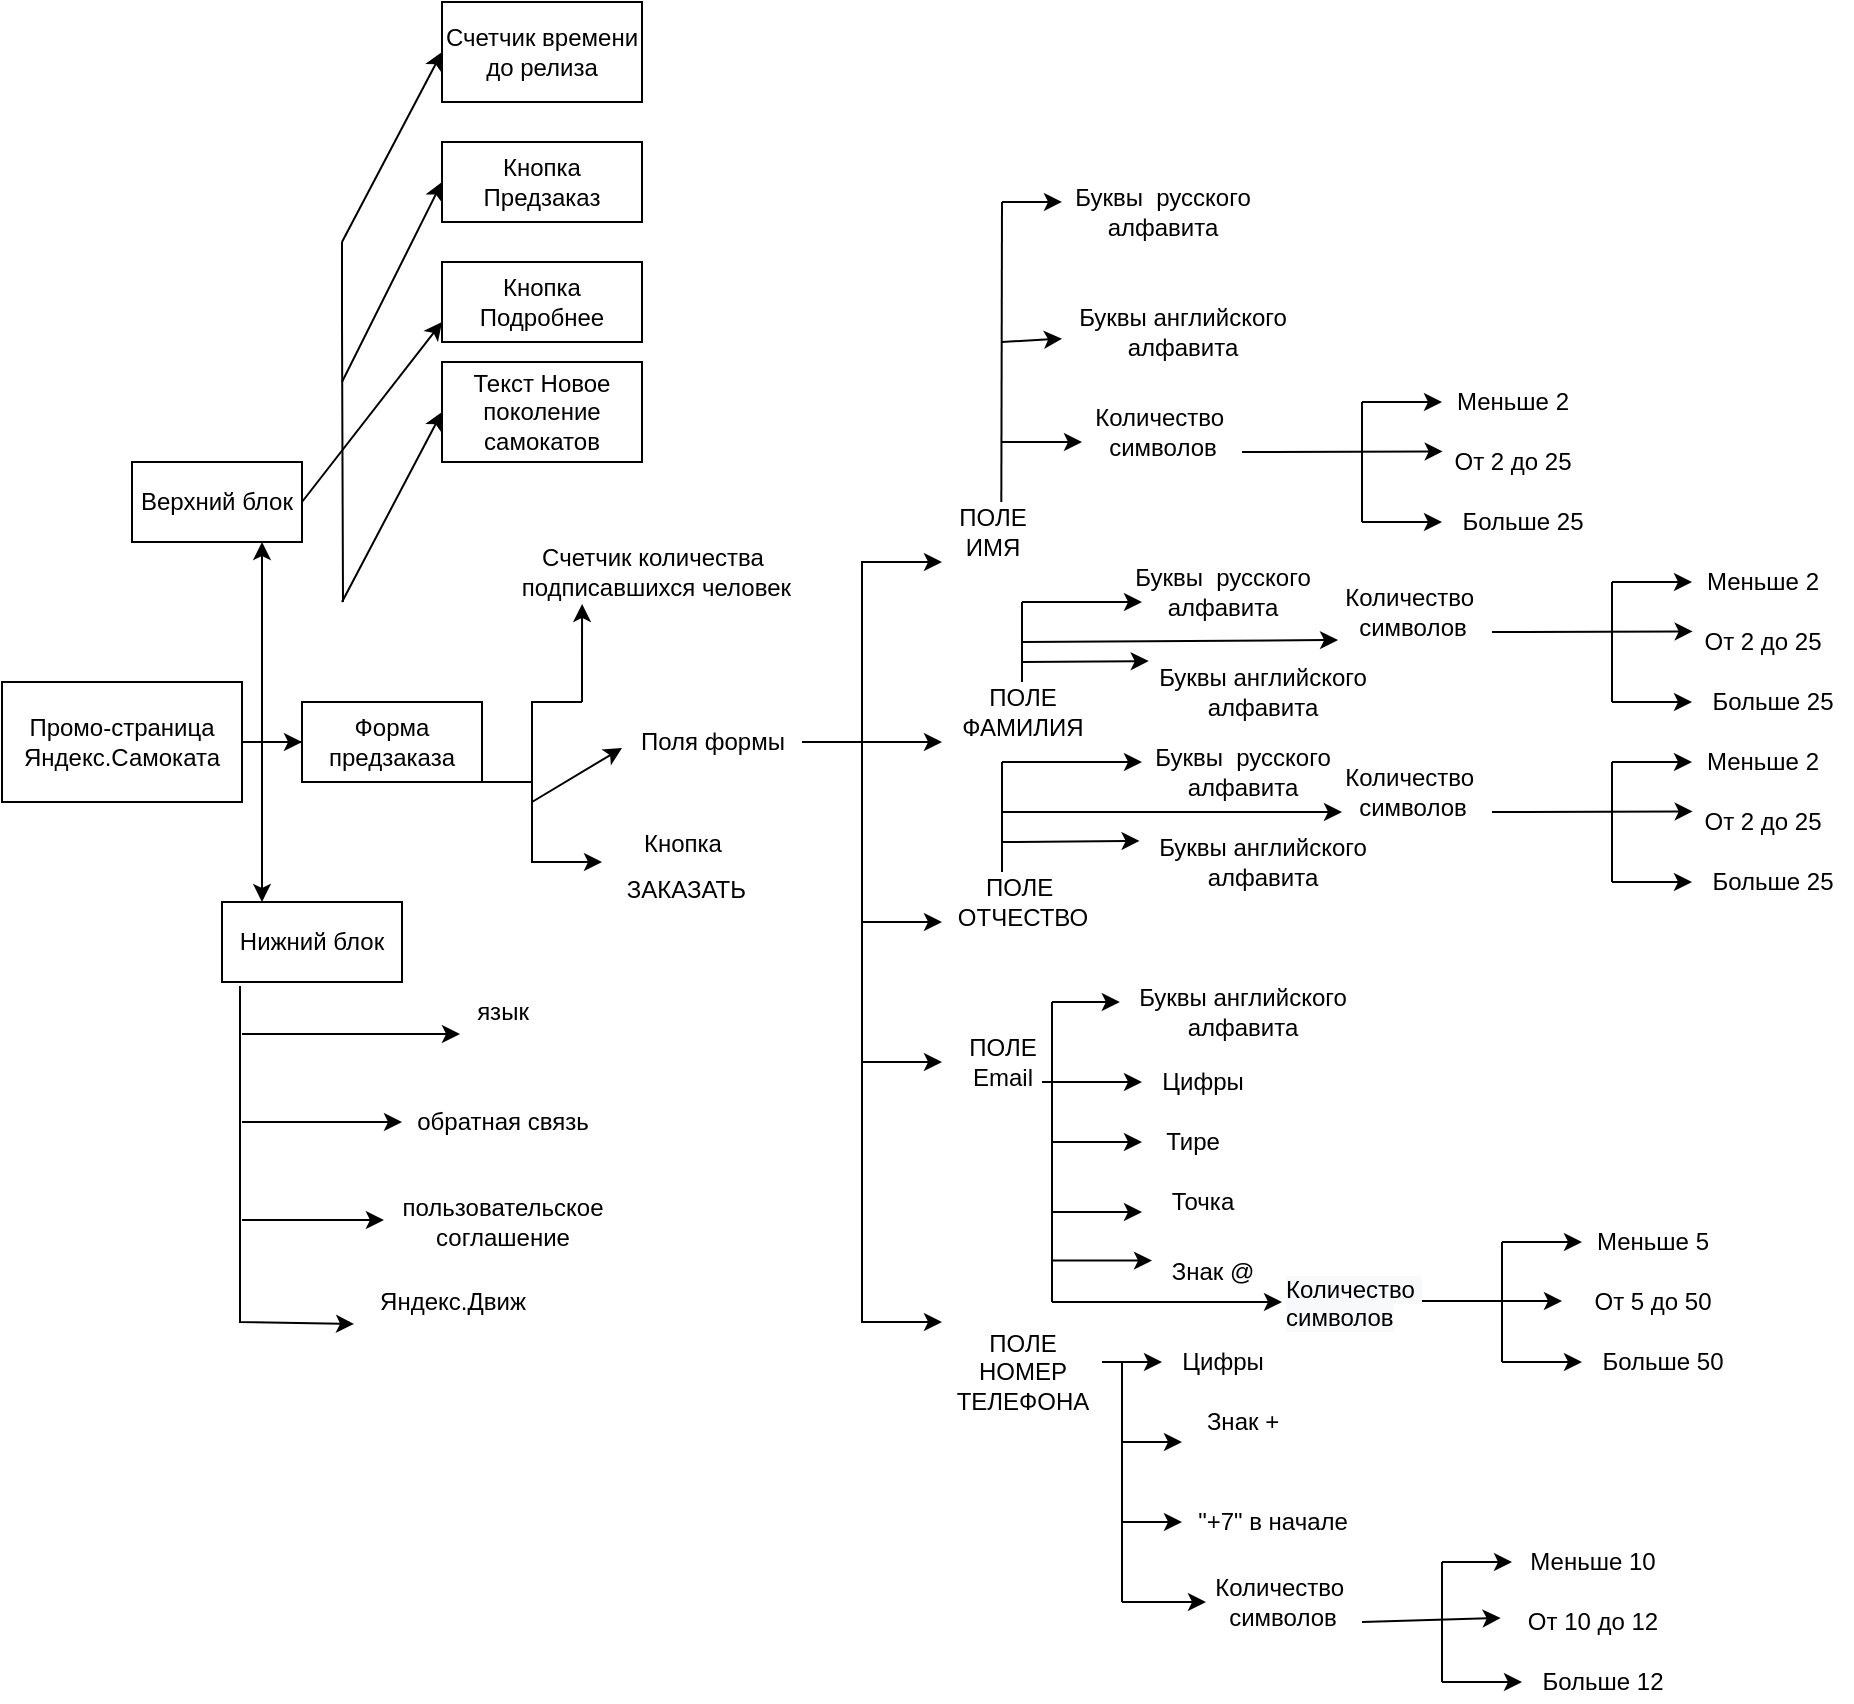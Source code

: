 <mxfile version="15.7.4" type="github">
  <diagram id="5B87IA-zjwyyQloL1bOI" name="Page-1">
    <mxGraphModel dx="1028" dy="657" grid="1" gridSize="10" guides="1" tooltips="1" connect="1" arrows="1" fold="1" page="1" pageScale="1" pageWidth="827" pageHeight="1169" math="0" shadow="0">
      <root>
        <mxCell id="0" />
        <mxCell id="1" parent="0" />
        <mxCell id="OxN0eoBSKvS-Wxx9fxRl-3" value="" style="edgeStyle=orthogonalEdgeStyle;rounded=0;orthogonalLoop=1;jettySize=auto;html=1;" parent="1" source="OxN0eoBSKvS-Wxx9fxRl-1" target="OxN0eoBSKvS-Wxx9fxRl-2" edge="1">
          <mxGeometry relative="1" as="geometry" />
        </mxCell>
        <mxCell id="OxN0eoBSKvS-Wxx9fxRl-1" value="Промо-страница Яндекс.Самоката" style="rounded=0;whiteSpace=wrap;html=1;" parent="1" vertex="1">
          <mxGeometry x="20" y="410" width="120" height="60" as="geometry" />
        </mxCell>
        <mxCell id="OxN0eoBSKvS-Wxx9fxRl-5" value="" style="edgeStyle=orthogonalEdgeStyle;rounded=0;orthogonalLoop=1;jettySize=auto;html=1;" parent="1" source="OxN0eoBSKvS-Wxx9fxRl-2" target="OxN0eoBSKvS-Wxx9fxRl-4" edge="1">
          <mxGeometry relative="1" as="geometry">
            <Array as="points">
              <mxPoint x="150" y="440" />
            </Array>
          </mxGeometry>
        </mxCell>
        <mxCell id="OxN0eoBSKvS-Wxx9fxRl-7" value="" style="edgeStyle=orthogonalEdgeStyle;rounded=0;orthogonalLoop=1;jettySize=auto;html=1;" parent="1" source="OxN0eoBSKvS-Wxx9fxRl-2" target="OxN0eoBSKvS-Wxx9fxRl-6" edge="1">
          <mxGeometry relative="1" as="geometry">
            <Array as="points">
              <mxPoint x="150" y="440" />
            </Array>
          </mxGeometry>
        </mxCell>
        <mxCell id="OxN0eoBSKvS-Wxx9fxRl-2" value="Форма предзаказа" style="whiteSpace=wrap;html=1;rounded=0;" parent="1" vertex="1">
          <mxGeometry x="170" y="420" width="90" height="40" as="geometry" />
        </mxCell>
        <mxCell id="OxN0eoBSKvS-Wxx9fxRl-4" value="Верхний блок" style="whiteSpace=wrap;html=1;rounded=0;" parent="1" vertex="1">
          <mxGeometry x="85" y="300" width="85" height="40" as="geometry" />
        </mxCell>
        <mxCell id="OxN0eoBSKvS-Wxx9fxRl-6" value="Нижний блок" style="whiteSpace=wrap;html=1;rounded=0;" parent="1" vertex="1">
          <mxGeometry x="130" y="520" width="90" height="40" as="geometry" />
        </mxCell>
        <mxCell id="OxN0eoBSKvS-Wxx9fxRl-12" value="Текст Новое поколение самокатов" style="rounded=0;whiteSpace=wrap;html=1;" parent="1" vertex="1">
          <mxGeometry x="240" y="250" width="100" height="50" as="geometry" />
        </mxCell>
        <mxCell id="OxN0eoBSKvS-Wxx9fxRl-13" value="Кнопка Подробнее" style="rounded=0;whiteSpace=wrap;html=1;" parent="1" vertex="1">
          <mxGeometry x="240" y="200" width="100" height="40" as="geometry" />
        </mxCell>
        <mxCell id="OxN0eoBSKvS-Wxx9fxRl-14" value="Кнопка Предзаказ" style="rounded=0;whiteSpace=wrap;html=1;" parent="1" vertex="1">
          <mxGeometry x="240" y="140" width="100" height="40" as="geometry" />
        </mxCell>
        <mxCell id="OxN0eoBSKvS-Wxx9fxRl-15" value="Счетчик времени до релиза" style="rounded=0;whiteSpace=wrap;html=1;" parent="1" vertex="1">
          <mxGeometry x="240" y="70" width="100" height="50" as="geometry" />
        </mxCell>
        <mxCell id="OxN0eoBSKvS-Wxx9fxRl-19" value="" style="endArrow=none;html=1;rounded=0;" parent="1" edge="1">
          <mxGeometry width="50" height="50" relative="1" as="geometry">
            <mxPoint x="190.5" y="370" as="sourcePoint" />
            <mxPoint x="190" y="190" as="targetPoint" />
            <Array as="points">
              <mxPoint x="190" y="230" />
            </Array>
          </mxGeometry>
        </mxCell>
        <mxCell id="OxN0eoBSKvS-Wxx9fxRl-22" value="" style="endArrow=classic;html=1;rounded=0;entryX=0;entryY=0.5;entryDx=0;entryDy=0;" parent="1" target="OxN0eoBSKvS-Wxx9fxRl-15" edge="1">
          <mxGeometry width="50" height="50" relative="1" as="geometry">
            <mxPoint x="190" y="190" as="sourcePoint" />
            <mxPoint x="240" y="140" as="targetPoint" />
          </mxGeometry>
        </mxCell>
        <mxCell id="OxN0eoBSKvS-Wxx9fxRl-23" value="" style="endArrow=classic;html=1;rounded=0;entryX=0;entryY=0.5;entryDx=0;entryDy=0;" parent="1" target="OxN0eoBSKvS-Wxx9fxRl-14" edge="1">
          <mxGeometry width="50" height="50" relative="1" as="geometry">
            <mxPoint x="190" y="260" as="sourcePoint" />
            <mxPoint x="240" y="210" as="targetPoint" />
          </mxGeometry>
        </mxCell>
        <mxCell id="OxN0eoBSKvS-Wxx9fxRl-24" value="" style="endArrow=classic;html=1;rounded=0;entryX=0;entryY=0.5;entryDx=0;entryDy=0;" parent="1" target="OxN0eoBSKvS-Wxx9fxRl-12" edge="1">
          <mxGeometry width="50" height="50" relative="1" as="geometry">
            <mxPoint x="190" y="370" as="sourcePoint" />
            <mxPoint x="240" y="320" as="targetPoint" />
          </mxGeometry>
        </mxCell>
        <mxCell id="OxN0eoBSKvS-Wxx9fxRl-25" value="" style="endArrow=classic;html=1;rounded=0;entryX=0;entryY=0.75;entryDx=0;entryDy=0;" parent="1" target="OxN0eoBSKvS-Wxx9fxRl-13" edge="1">
          <mxGeometry width="50" height="50" relative="1" as="geometry">
            <mxPoint x="170" y="320" as="sourcePoint" />
            <mxPoint x="220" y="270" as="targetPoint" />
          </mxGeometry>
        </mxCell>
        <mxCell id="OxN0eoBSKvS-Wxx9fxRl-26" value="Счетчик количества&lt;br&gt;&amp;nbsp;подписавшихся человек" style="text;html=1;align=center;verticalAlign=middle;resizable=0;points=[];autosize=1;strokeColor=none;fillColor=none;" parent="1" vertex="1">
          <mxGeometry x="270" y="340" width="150" height="30" as="geometry" />
        </mxCell>
        <mxCell id="OxN0eoBSKvS-Wxx9fxRl-34" value="&lt;font style=&quot;font-size: 12px&quot;&gt;Кнопка&lt;br&gt;&amp;nbsp;ЗАКАЗАТЬ&lt;/font&gt;" style="text;html=1;align=center;verticalAlign=middle;resizable=0;points=[];autosize=1;strokeColor=none;fillColor=none;fontSize=19;" parent="1" vertex="1">
          <mxGeometry x="320" y="470" width="80" height="60" as="geometry" />
        </mxCell>
        <mxCell id="waGQho-X9Ppa4V-WIOj5-4" style="edgeStyle=orthogonalEdgeStyle;rounded=0;orthogonalLoop=1;jettySize=auto;html=1;" parent="1" source="OxN0eoBSKvS-Wxx9fxRl-35" edge="1">
          <mxGeometry relative="1" as="geometry">
            <mxPoint x="490" y="440" as="targetPoint" />
          </mxGeometry>
        </mxCell>
        <mxCell id="waGQho-X9Ppa4V-WIOj5-5" style="edgeStyle=orthogonalEdgeStyle;rounded=0;orthogonalLoop=1;jettySize=auto;html=1;" parent="1" source="OxN0eoBSKvS-Wxx9fxRl-35" edge="1">
          <mxGeometry relative="1" as="geometry">
            <mxPoint x="490" y="350" as="targetPoint" />
            <Array as="points">
              <mxPoint x="450" y="440" />
              <mxPoint x="450" y="350" />
            </Array>
          </mxGeometry>
        </mxCell>
        <mxCell id="waGQho-X9Ppa4V-WIOj5-6" style="edgeStyle=orthogonalEdgeStyle;rounded=0;orthogonalLoop=1;jettySize=auto;html=1;" parent="1" source="OxN0eoBSKvS-Wxx9fxRl-35" target="waGQho-X9Ppa4V-WIOj5-16" edge="1">
          <mxGeometry relative="1" as="geometry">
            <mxPoint x="490" y="650" as="targetPoint" />
            <Array as="points">
              <mxPoint x="450" y="440" />
              <mxPoint x="450" y="730" />
              <mxPoint x="560" y="730" />
            </Array>
          </mxGeometry>
        </mxCell>
        <mxCell id="OxN0eoBSKvS-Wxx9fxRl-35" value="Поля формы" style="text;html=1;align=center;verticalAlign=middle;resizable=0;points=[];autosize=1;strokeColor=none;fillColor=none;fontSize=12;" parent="1" vertex="1">
          <mxGeometry x="330" y="430" width="90" height="20" as="geometry" />
        </mxCell>
        <mxCell id="OxN0eoBSKvS-Wxx9fxRl-37" style="edgeStyle=orthogonalEdgeStyle;rounded=0;orthogonalLoop=1;jettySize=auto;html=1;exitX=1;exitY=0;exitDx=0;exitDy=0;exitPerimeter=0;entryX=0.267;entryY=1.033;entryDx=0;entryDy=0;entryPerimeter=0;fontSize=12;" parent="1" source="OxN0eoBSKvS-Wxx9fxRl-36" target="OxN0eoBSKvS-Wxx9fxRl-26" edge="1">
          <mxGeometry relative="1" as="geometry" />
        </mxCell>
        <mxCell id="OxN0eoBSKvS-Wxx9fxRl-38" style="edgeStyle=orthogonalEdgeStyle;rounded=0;orthogonalLoop=1;jettySize=auto;html=1;exitX=1;exitY=1;exitDx=0;exitDy=0;exitPerimeter=0;fontSize=12;" parent="1" source="OxN0eoBSKvS-Wxx9fxRl-36" edge="1">
          <mxGeometry relative="1" as="geometry">
            <mxPoint x="320" y="500" as="targetPoint" />
          </mxGeometry>
        </mxCell>
        <mxCell id="OxN0eoBSKvS-Wxx9fxRl-36" value="" style="strokeWidth=1;html=1;shape=mxgraph.flowchart.annotation_2;align=left;labelPosition=right;pointerEvents=1;fontSize=12;fillColor=default;gradientColor=none;" parent="1" vertex="1">
          <mxGeometry x="260" y="420" width="50" height="80" as="geometry" />
        </mxCell>
        <mxCell id="OxN0eoBSKvS-Wxx9fxRl-43" value="" style="endArrow=classic;html=1;rounded=0;fontSize=12;entryX=0;entryY=0.65;entryDx=0;entryDy=0;entryPerimeter=0;" parent="1" target="OxN0eoBSKvS-Wxx9fxRl-35" edge="1">
          <mxGeometry width="50" height="50" relative="1" as="geometry">
            <mxPoint x="285" y="470" as="sourcePoint" />
            <mxPoint x="330" y="435" as="targetPoint" />
          </mxGeometry>
        </mxCell>
        <mxCell id="OxN0eoBSKvS-Wxx9fxRl-44" value="язык" style="text;html=1;align=center;verticalAlign=middle;resizable=0;points=[];autosize=1;strokeColor=none;fillColor=none;fontSize=12;" parent="1" vertex="1">
          <mxGeometry x="250" y="565" width="40" height="20" as="geometry" />
        </mxCell>
        <mxCell id="OxN0eoBSKvS-Wxx9fxRl-45" value="обратная связь" style="text;html=1;align=center;verticalAlign=middle;resizable=0;points=[];autosize=1;strokeColor=none;fillColor=none;fontSize=12;" parent="1" vertex="1">
          <mxGeometry x="220" y="620" width="100" height="20" as="geometry" />
        </mxCell>
        <mxCell id="OxN0eoBSKvS-Wxx9fxRl-46" value="пользовательское &lt;br&gt;соглашение" style="text;html=1;align=center;verticalAlign=middle;resizable=0;points=[];autosize=1;strokeColor=none;fillColor=none;fontSize=12;" parent="1" vertex="1">
          <mxGeometry x="210" y="665" width="120" height="30" as="geometry" />
        </mxCell>
        <mxCell id="OxN0eoBSKvS-Wxx9fxRl-47" value="Яндекс.Движ" style="text;html=1;align=center;verticalAlign=middle;resizable=0;points=[];autosize=1;strokeColor=none;fillColor=none;fontSize=12;" parent="1" vertex="1">
          <mxGeometry x="200" y="710" width="90" height="20" as="geometry" />
        </mxCell>
        <mxCell id="OxN0eoBSKvS-Wxx9fxRl-48" value="" style="endArrow=classic;html=1;rounded=0;fontSize=12;exitX=0.1;exitY=1.05;exitDx=0;exitDy=0;exitPerimeter=0;entryX=-0.044;entryY=1.05;entryDx=0;entryDy=0;entryPerimeter=0;" parent="1" source="OxN0eoBSKvS-Wxx9fxRl-6" target="OxN0eoBSKvS-Wxx9fxRl-47" edge="1">
          <mxGeometry width="50" height="50" relative="1" as="geometry">
            <mxPoint x="120" y="635" as="sourcePoint" />
            <mxPoint x="180" y="670" as="targetPoint" />
            <Array as="points">
              <mxPoint x="139" y="620" />
              <mxPoint x="139" y="680" />
              <mxPoint x="139" y="730" />
            </Array>
          </mxGeometry>
        </mxCell>
        <mxCell id="OxN0eoBSKvS-Wxx9fxRl-51" value="" style="endArrow=classic;html=1;rounded=0;fontSize=12;entryX=0.008;entryY=0.467;entryDx=0;entryDy=0;entryPerimeter=0;" parent="1" target="OxN0eoBSKvS-Wxx9fxRl-46" edge="1">
          <mxGeometry width="50" height="50" relative="1" as="geometry">
            <mxPoint x="140" y="679" as="sourcePoint" />
            <mxPoint x="190" y="655" as="targetPoint" />
          </mxGeometry>
        </mxCell>
        <mxCell id="OxN0eoBSKvS-Wxx9fxRl-52" value="" style="endArrow=classic;html=1;rounded=0;fontSize=12;" parent="1" target="OxN0eoBSKvS-Wxx9fxRl-45" edge="1">
          <mxGeometry width="50" height="50" relative="1" as="geometry">
            <mxPoint x="140" y="630" as="sourcePoint" />
            <mxPoint x="190" y="605" as="targetPoint" />
          </mxGeometry>
        </mxCell>
        <mxCell id="OxN0eoBSKvS-Wxx9fxRl-53" value="" style="endArrow=classic;html=1;rounded=0;fontSize=12;entryX=-0.025;entryY=1.05;entryDx=0;entryDy=0;entryPerimeter=0;" parent="1" target="OxN0eoBSKvS-Wxx9fxRl-44" edge="1">
          <mxGeometry width="50" height="50" relative="1" as="geometry">
            <mxPoint x="140" y="586" as="sourcePoint" />
            <mxPoint x="190" y="540" as="targetPoint" />
          </mxGeometry>
        </mxCell>
        <mxCell id="waGQho-X9Ppa4V-WIOj5-10" value="" style="endArrow=classic;html=1;rounded=0;" parent="1" edge="1">
          <mxGeometry width="50" height="50" relative="1" as="geometry">
            <mxPoint x="450" y="530" as="sourcePoint" />
            <mxPoint x="490" y="530" as="targetPoint" />
          </mxGeometry>
        </mxCell>
        <mxCell id="waGQho-X9Ppa4V-WIOj5-11" value="" style="endArrow=classic;html=1;rounded=0;" parent="1" edge="1">
          <mxGeometry width="50" height="50" relative="1" as="geometry">
            <mxPoint x="450" y="600" as="sourcePoint" />
            <mxPoint x="490" y="600" as="targetPoint" />
          </mxGeometry>
        </mxCell>
        <mxCell id="waGQho-X9Ppa4V-WIOj5-12" value="ПОЛЕ&lt;br&gt;ИМЯ" style="text;html=1;align=center;verticalAlign=middle;resizable=0;points=[];autosize=1;strokeColor=none;fillColor=none;" parent="1" vertex="1">
          <mxGeometry x="490" y="320" width="50" height="30" as="geometry" />
        </mxCell>
        <mxCell id="waGQho-X9Ppa4V-WIOj5-13" value="ПОЛЕ&lt;br&gt;ФАМИЛИЯ" style="text;html=1;align=center;verticalAlign=middle;resizable=0;points=[];autosize=1;strokeColor=none;fillColor=none;" parent="1" vertex="1">
          <mxGeometry x="490" y="410" width="80" height="30" as="geometry" />
        </mxCell>
        <mxCell id="waGQho-X9Ppa4V-WIOj5-14" value="ПОЛЕ&amp;nbsp;&lt;br&gt;ОТЧЕСТВО" style="text;html=1;align=center;verticalAlign=middle;resizable=0;points=[];autosize=1;strokeColor=none;fillColor=none;" parent="1" vertex="1">
          <mxGeometry x="490" y="505" width="80" height="30" as="geometry" />
        </mxCell>
        <mxCell id="waGQho-X9Ppa4V-WIOj5-15" value="ПОЛЕ&lt;br&gt;Email" style="text;html=1;align=center;verticalAlign=middle;resizable=0;points=[];autosize=1;strokeColor=none;fillColor=none;" parent="1" vertex="1">
          <mxGeometry x="495" y="585" width="50" height="30" as="geometry" />
        </mxCell>
        <mxCell id="waGQho-X9Ppa4V-WIOj5-16" value="ПОЛЕ&lt;br&gt;НОМЕР&lt;br&gt;ТЕЛЕФОНА" style="text;html=1;align=center;verticalAlign=middle;resizable=0;points=[];autosize=1;strokeColor=none;fillColor=none;" parent="1" vertex="1">
          <mxGeometry x="490" y="730" width="80" height="50" as="geometry" />
        </mxCell>
        <mxCell id="VE7vjsCJjD6RCxDOr1qU-1" value="Буквы&amp;nbsp; русского&lt;br&gt;алфавита" style="text;html=1;align=center;verticalAlign=middle;resizable=0;points=[];autosize=1;strokeColor=none;fillColor=none;" parent="1" vertex="1">
          <mxGeometry x="550" y="160" width="100" height="30" as="geometry" />
        </mxCell>
        <mxCell id="VE7vjsCJjD6RCxDOr1qU-2" value="Буквы английского&lt;br&gt;алфавита" style="text;html=1;align=center;verticalAlign=middle;resizable=0;points=[];autosize=1;strokeColor=none;fillColor=none;" parent="1" vertex="1">
          <mxGeometry x="550" y="220" width="120" height="30" as="geometry" />
        </mxCell>
        <mxCell id="VE7vjsCJjD6RCxDOr1qU-3" value="Количество&amp;nbsp;&lt;br&gt;символов" style="text;html=1;align=center;verticalAlign=middle;resizable=0;points=[];autosize=1;strokeColor=none;fillColor=none;" parent="1" vertex="1">
          <mxGeometry x="560" y="270" width="80" height="30" as="geometry" />
        </mxCell>
        <mxCell id="VE7vjsCJjD6RCxDOr1qU-4" value="" style="endArrow=classic;html=1;rounded=0;entryX=0;entryY=0.333;entryDx=0;entryDy=0;entryPerimeter=0;" parent="1" target="VE7vjsCJjD6RCxDOr1qU-1" edge="1">
          <mxGeometry width="50" height="50" relative="1" as="geometry">
            <mxPoint x="520" y="170" as="sourcePoint" />
            <mxPoint x="570" y="120" as="targetPoint" />
          </mxGeometry>
        </mxCell>
        <mxCell id="VE7vjsCJjD6RCxDOr1qU-5" value="" style="endArrow=none;html=1;rounded=0;" parent="1" edge="1">
          <mxGeometry width="50" height="50" relative="1" as="geometry">
            <mxPoint x="519.66" y="320" as="sourcePoint" />
            <mxPoint x="520" y="170" as="targetPoint" />
          </mxGeometry>
        </mxCell>
        <mxCell id="VE7vjsCJjD6RCxDOr1qU-6" value="" style="endArrow=classic;html=1;rounded=0;" parent="1" target="VE7vjsCJjD6RCxDOr1qU-2" edge="1">
          <mxGeometry width="50" height="50" relative="1" as="geometry">
            <mxPoint x="520" y="240" as="sourcePoint" />
            <mxPoint x="570" y="190" as="targetPoint" />
          </mxGeometry>
        </mxCell>
        <mxCell id="VE7vjsCJjD6RCxDOr1qU-7" value="" style="endArrow=classic;html=1;rounded=0;" parent="1" edge="1">
          <mxGeometry width="50" height="50" relative="1" as="geometry">
            <mxPoint x="520" y="290" as="sourcePoint" />
            <mxPoint x="560" y="290" as="targetPoint" />
          </mxGeometry>
        </mxCell>
        <mxCell id="VE7vjsCJjD6RCxDOr1qU-8" value="Буквы&amp;nbsp; русского&lt;br&gt;алфавита" style="text;html=1;align=center;verticalAlign=middle;resizable=0;points=[];autosize=1;strokeColor=none;fillColor=none;" parent="1" vertex="1">
          <mxGeometry x="580" y="350" width="100" height="30" as="geometry" />
        </mxCell>
        <mxCell id="VE7vjsCJjD6RCxDOr1qU-9" value="Буквы английского&lt;br&gt;алфавита" style="text;html=1;align=center;verticalAlign=middle;resizable=0;points=[];autosize=1;strokeColor=none;fillColor=none;" parent="1" vertex="1">
          <mxGeometry x="590" y="400" width="120" height="30" as="geometry" />
        </mxCell>
        <mxCell id="VE7vjsCJjD6RCxDOr1qU-10" value="" style="endArrow=none;html=1;rounded=0;" parent="1" edge="1">
          <mxGeometry width="50" height="50" relative="1" as="geometry">
            <mxPoint x="530" y="410" as="sourcePoint" />
            <mxPoint x="530" y="370" as="targetPoint" />
          </mxGeometry>
        </mxCell>
        <mxCell id="VE7vjsCJjD6RCxDOr1qU-11" value="" style="endArrow=classic;html=1;rounded=0;entryX=0.1;entryY=0.667;entryDx=0;entryDy=0;entryPerimeter=0;" parent="1" target="VE7vjsCJjD6RCxDOr1qU-8" edge="1">
          <mxGeometry width="50" height="50" relative="1" as="geometry">
            <mxPoint x="530" y="370" as="sourcePoint" />
            <mxPoint x="580" y="320" as="targetPoint" />
            <Array as="points" />
          </mxGeometry>
        </mxCell>
        <mxCell id="VE7vjsCJjD6RCxDOr1qU-12" value="" style="endArrow=classic;html=1;rounded=0;entryX=0.028;entryY=-0.015;entryDx=0;entryDy=0;entryPerimeter=0;" parent="1" target="VE7vjsCJjD6RCxDOr1qU-9" edge="1">
          <mxGeometry width="50" height="50" relative="1" as="geometry">
            <mxPoint x="530" y="400" as="sourcePoint" />
            <mxPoint x="580" y="350" as="targetPoint" />
          </mxGeometry>
        </mxCell>
        <mxCell id="VE7vjsCJjD6RCxDOr1qU-13" value="Буквы&amp;nbsp; русского&lt;br&gt;алфавита" style="text;html=1;align=center;verticalAlign=middle;resizable=0;points=[];autosize=1;strokeColor=none;fillColor=none;" parent="1" vertex="1">
          <mxGeometry x="590" y="440" width="100" height="30" as="geometry" />
        </mxCell>
        <mxCell id="VE7vjsCJjD6RCxDOr1qU-14" value="Буквы английского&lt;br&gt;алфавита" style="text;html=1;align=center;verticalAlign=middle;resizable=0;points=[];autosize=1;strokeColor=none;fillColor=none;" parent="1" vertex="1">
          <mxGeometry x="590" y="485" width="120" height="30" as="geometry" />
        </mxCell>
        <mxCell id="VE7vjsCJjD6RCxDOr1qU-17" value="" style="endArrow=classic;html=1;rounded=0;" parent="1" edge="1">
          <mxGeometry width="50" height="50" relative="1" as="geometry">
            <mxPoint x="520" y="450.0" as="sourcePoint" />
            <mxPoint x="590" y="450" as="targetPoint" />
            <Array as="points">
              <mxPoint x="550" y="450" />
            </Array>
          </mxGeometry>
        </mxCell>
        <mxCell id="VE7vjsCJjD6RCxDOr1qU-18" value="" style="endArrow=none;html=1;rounded=0;" parent="1" edge="1">
          <mxGeometry width="50" height="50" relative="1" as="geometry">
            <mxPoint x="520" y="505" as="sourcePoint" />
            <mxPoint x="520" y="450" as="targetPoint" />
          </mxGeometry>
        </mxCell>
        <mxCell id="VE7vjsCJjD6RCxDOr1qU-20" value="" style="endArrow=classic;html=1;rounded=0;entryX=-0.01;entryY=0.149;entryDx=0;entryDy=0;entryPerimeter=0;" parent="1" target="VE7vjsCJjD6RCxDOr1qU-14" edge="1">
          <mxGeometry width="50" height="50" relative="1" as="geometry">
            <mxPoint x="520" y="490" as="sourcePoint" />
            <mxPoint x="570" y="440" as="targetPoint" />
          </mxGeometry>
        </mxCell>
        <mxCell id="VE7vjsCJjD6RCxDOr1qU-21" value="Буквы английского&lt;br&gt;алфавита" style="text;html=1;align=center;verticalAlign=middle;resizable=0;points=[];autosize=1;strokeColor=none;fillColor=none;" parent="1" vertex="1">
          <mxGeometry x="580" y="560" width="120" height="30" as="geometry" />
        </mxCell>
        <mxCell id="VE7vjsCJjD6RCxDOr1qU-22" value="" style="endArrow=classic;html=1;rounded=0;" parent="1" edge="1">
          <mxGeometry width="50" height="50" relative="1" as="geometry">
            <mxPoint x="540" y="610" as="sourcePoint" />
            <mxPoint x="590" y="610" as="targetPoint" />
          </mxGeometry>
        </mxCell>
        <mxCell id="VE7vjsCJjD6RCxDOr1qU-23" value="Цифры" style="text;html=1;align=center;verticalAlign=middle;resizable=0;points=[];autosize=1;strokeColor=none;fillColor=none;" parent="1" vertex="1">
          <mxGeometry x="590" y="600" width="60" height="20" as="geometry" />
        </mxCell>
        <mxCell id="VE7vjsCJjD6RCxDOr1qU-24" value="Тире" style="text;html=1;align=center;verticalAlign=middle;resizable=0;points=[];autosize=1;strokeColor=none;fillColor=none;" parent="1" vertex="1">
          <mxGeometry x="595" y="630" width="40" height="20" as="geometry" />
        </mxCell>
        <mxCell id="VE7vjsCJjD6RCxDOr1qU-25" value="Точка" style="text;html=1;align=center;verticalAlign=middle;resizable=0;points=[];autosize=1;strokeColor=none;fillColor=none;" parent="1" vertex="1">
          <mxGeometry x="595" y="660" width="50" height="20" as="geometry" />
        </mxCell>
        <mxCell id="VE7vjsCJjD6RCxDOr1qU-26" value="Знак @" style="text;html=1;align=center;verticalAlign=middle;resizable=0;points=[];autosize=1;strokeColor=none;fillColor=none;" parent="1" vertex="1">
          <mxGeometry x="595" y="695" width="60" height="20" as="geometry" />
        </mxCell>
        <mxCell id="VE7vjsCJjD6RCxDOr1qU-27" value="" style="endArrow=none;html=1;rounded=0;" parent="1" edge="1">
          <mxGeometry width="50" height="50" relative="1" as="geometry">
            <mxPoint x="545" y="720" as="sourcePoint" />
            <mxPoint x="545" y="570" as="targetPoint" />
          </mxGeometry>
        </mxCell>
        <mxCell id="VE7vjsCJjD6RCxDOr1qU-28" value="" style="endArrow=classic;html=1;rounded=0;entryX=-0.009;entryY=0.334;entryDx=0;entryDy=0;entryPerimeter=0;" parent="1" target="VE7vjsCJjD6RCxDOr1qU-21" edge="1">
          <mxGeometry width="50" height="50" relative="1" as="geometry">
            <mxPoint x="545" y="570" as="sourcePoint" />
            <mxPoint x="595" y="520" as="targetPoint" />
            <Array as="points">
              <mxPoint x="560" y="570" />
            </Array>
          </mxGeometry>
        </mxCell>
        <mxCell id="VE7vjsCJjD6RCxDOr1qU-29" value="" style="endArrow=classic;html=1;rounded=0;" parent="1" edge="1">
          <mxGeometry width="50" height="50" relative="1" as="geometry">
            <mxPoint x="545" y="640" as="sourcePoint" />
            <mxPoint x="590" y="640" as="targetPoint" />
          </mxGeometry>
        </mxCell>
        <mxCell id="VE7vjsCJjD6RCxDOr1qU-30" value="" style="endArrow=classic;html=1;rounded=0;" parent="1" edge="1">
          <mxGeometry width="50" height="50" relative="1" as="geometry">
            <mxPoint x="545" y="675" as="sourcePoint" />
            <mxPoint x="590" y="675" as="targetPoint" />
          </mxGeometry>
        </mxCell>
        <mxCell id="VE7vjsCJjD6RCxDOr1qU-31" value="" style="endArrow=classic;html=1;rounded=0;" parent="1" edge="1">
          <mxGeometry width="50" height="50" relative="1" as="geometry">
            <mxPoint x="545" y="699.31" as="sourcePoint" />
            <mxPoint x="595" y="699.31" as="targetPoint" />
          </mxGeometry>
        </mxCell>
        <mxCell id="VE7vjsCJjD6RCxDOr1qU-32" value="Цифры" style="text;html=1;align=center;verticalAlign=middle;resizable=0;points=[];autosize=1;strokeColor=none;fillColor=none;" parent="1" vertex="1">
          <mxGeometry x="600" y="740" width="60" height="20" as="geometry" />
        </mxCell>
        <mxCell id="VE7vjsCJjD6RCxDOr1qU-33" value="Знак +" style="text;html=1;align=center;verticalAlign=middle;resizable=0;points=[];autosize=1;strokeColor=none;fillColor=none;" parent="1" vertex="1">
          <mxGeometry x="615" y="770" width="50" height="20" as="geometry" />
        </mxCell>
        <mxCell id="VE7vjsCJjD6RCxDOr1qU-34" value="&quot;+7&quot; в начале" style="text;html=1;align=center;verticalAlign=middle;resizable=0;points=[];autosize=1;strokeColor=none;fillColor=none;" parent="1" vertex="1">
          <mxGeometry x="610" y="820" width="90" height="20" as="geometry" />
        </mxCell>
        <mxCell id="VE7vjsCJjD6RCxDOr1qU-35" value="" style="endArrow=none;html=1;rounded=0;" parent="1" edge="1">
          <mxGeometry width="50" height="50" relative="1" as="geometry">
            <mxPoint x="580" y="870" as="sourcePoint" />
            <mxPoint x="580" y="750" as="targetPoint" />
          </mxGeometry>
        </mxCell>
        <mxCell id="VE7vjsCJjD6RCxDOr1qU-36" value="" style="endArrow=classic;html=1;rounded=0;" parent="1" target="VE7vjsCJjD6RCxDOr1qU-32" edge="1">
          <mxGeometry width="50" height="50" relative="1" as="geometry">
            <mxPoint x="570" y="750" as="sourcePoint" />
            <mxPoint x="620" y="700" as="targetPoint" />
          </mxGeometry>
        </mxCell>
        <mxCell id="VE7vjsCJjD6RCxDOr1qU-37" value="" style="endArrow=classic;html=1;rounded=0;" parent="1" edge="1">
          <mxGeometry width="50" height="50" relative="1" as="geometry">
            <mxPoint x="580" y="790" as="sourcePoint" />
            <mxPoint x="610" y="790" as="targetPoint" />
          </mxGeometry>
        </mxCell>
        <mxCell id="VE7vjsCJjD6RCxDOr1qU-38" value="" style="endArrow=classic;html=1;rounded=0;" parent="1" target="VE7vjsCJjD6RCxDOr1qU-34" edge="1">
          <mxGeometry width="50" height="50" relative="1" as="geometry">
            <mxPoint x="580" y="830" as="sourcePoint" />
            <mxPoint x="630" y="780" as="targetPoint" />
          </mxGeometry>
        </mxCell>
        <mxCell id="VE7vjsCJjD6RCxDOr1qU-39" value="Меньше 2" style="text;html=1;align=center;verticalAlign=middle;resizable=0;points=[];autosize=1;strokeColor=none;fillColor=none;" parent="1" vertex="1">
          <mxGeometry x="740" y="260" width="70" height="20" as="geometry" />
        </mxCell>
        <mxCell id="VE7vjsCJjD6RCxDOr1qU-40" value="От 2 до 25" style="text;html=1;align=center;verticalAlign=middle;resizable=0;points=[];autosize=1;strokeColor=none;fillColor=none;" parent="1" vertex="1">
          <mxGeometry x="740" y="290" width="70" height="20" as="geometry" />
        </mxCell>
        <mxCell id="VE7vjsCJjD6RCxDOr1qU-41" value="Больше 25" style="text;html=1;align=center;verticalAlign=middle;resizable=0;points=[];autosize=1;strokeColor=none;fillColor=none;" parent="1" vertex="1">
          <mxGeometry x="740" y="320" width="80" height="20" as="geometry" />
        </mxCell>
        <mxCell id="VE7vjsCJjD6RCxDOr1qU-42" value="" style="endArrow=classic;html=1;rounded=0;entryX=0.005;entryY=0.236;entryDx=0;entryDy=0;entryPerimeter=0;" parent="1" target="VE7vjsCJjD6RCxDOr1qU-40" edge="1">
          <mxGeometry width="50" height="50" relative="1" as="geometry">
            <mxPoint x="640" y="295" as="sourcePoint" />
            <mxPoint x="680" y="245" as="targetPoint" />
          </mxGeometry>
        </mxCell>
        <mxCell id="VE7vjsCJjD6RCxDOr1qU-43" value="" style="endArrow=classic;html=1;rounded=0;" parent="1" target="VE7vjsCJjD6RCxDOr1qU-41" edge="1">
          <mxGeometry width="50" height="50" relative="1" as="geometry">
            <mxPoint x="700" y="330" as="sourcePoint" />
            <mxPoint x="700" y="280" as="targetPoint" />
          </mxGeometry>
        </mxCell>
        <mxCell id="VE7vjsCJjD6RCxDOr1qU-44" value="" style="endArrow=none;html=1;rounded=0;" parent="1" edge="1">
          <mxGeometry width="50" height="50" relative="1" as="geometry">
            <mxPoint x="700" y="330" as="sourcePoint" />
            <mxPoint x="700" y="270" as="targetPoint" />
          </mxGeometry>
        </mxCell>
        <mxCell id="VE7vjsCJjD6RCxDOr1qU-45" value="" style="endArrow=classic;html=1;rounded=0;" parent="1" target="VE7vjsCJjD6RCxDOr1qU-39" edge="1">
          <mxGeometry width="50" height="50" relative="1" as="geometry">
            <mxPoint x="700" y="270" as="sourcePoint" />
            <mxPoint x="700" y="220" as="targetPoint" />
          </mxGeometry>
        </mxCell>
        <mxCell id="I449oqDyENAT-qV49T3c-2" value="&lt;span style=&quot;color: rgb(0, 0, 0); font-family: helvetica; font-size: 12px; font-style: normal; font-weight: 400; letter-spacing: normal; text-align: center; text-indent: 0px; text-transform: none; word-spacing: 0px; background-color: rgb(248, 249, 250); display: inline; float: none;&quot;&gt;Количество&amp;nbsp;&lt;/span&gt;&lt;br style=&quot;color: rgb(0, 0, 0); font-family: helvetica; font-size: 12px; font-style: normal; font-weight: 400; letter-spacing: normal; text-align: center; text-indent: 0px; text-transform: none; word-spacing: 0px; background-color: rgb(248, 249, 250);&quot;&gt;&lt;span style=&quot;color: rgb(0, 0, 0); font-family: helvetica; font-size: 12px; font-style: normal; font-weight: 400; letter-spacing: normal; text-align: center; text-indent: 0px; text-transform: none; word-spacing: 0px; background-color: rgb(248, 249, 250); display: inline; float: none;&quot;&gt;символов&lt;/span&gt;" style="text;whiteSpace=wrap;html=1;" vertex="1" parent="1">
          <mxGeometry x="660" y="700" width="90" height="40" as="geometry" />
        </mxCell>
        <mxCell id="I449oqDyENAT-qV49T3c-3" value="" style="endArrow=classic;html=1;rounded=0;entryX=0;entryY=0.5;entryDx=0;entryDy=0;" edge="1" parent="1" target="I449oqDyENAT-qV49T3c-2">
          <mxGeometry width="50" height="50" relative="1" as="geometry">
            <mxPoint x="545" y="720" as="sourcePoint" />
            <mxPoint x="595" y="670" as="targetPoint" />
          </mxGeometry>
        </mxCell>
        <mxCell id="I449oqDyENAT-qV49T3c-4" value="Меньше 5" style="text;html=1;align=center;verticalAlign=middle;resizable=0;points=[];autosize=1;strokeColor=none;fillColor=none;" vertex="1" parent="1">
          <mxGeometry x="810" y="680" width="70" height="20" as="geometry" />
        </mxCell>
        <mxCell id="I449oqDyENAT-qV49T3c-5" value="От 5 до 50" style="text;html=1;align=center;verticalAlign=middle;resizable=0;points=[];autosize=1;strokeColor=none;fillColor=none;" vertex="1" parent="1">
          <mxGeometry x="810" y="710" width="70" height="20" as="geometry" />
        </mxCell>
        <mxCell id="I449oqDyENAT-qV49T3c-6" value="Больше 50" style="text;html=1;align=center;verticalAlign=middle;resizable=0;points=[];autosize=1;strokeColor=none;fillColor=none;" vertex="1" parent="1">
          <mxGeometry x="810" y="740" width="80" height="20" as="geometry" />
        </mxCell>
        <mxCell id="I449oqDyENAT-qV49T3c-7" value="" style="endArrow=classic;html=1;rounded=0;" edge="1" parent="1" target="I449oqDyENAT-qV49T3c-6">
          <mxGeometry width="50" height="50" relative="1" as="geometry">
            <mxPoint x="770" y="750" as="sourcePoint" />
            <mxPoint x="770" y="700" as="targetPoint" />
          </mxGeometry>
        </mxCell>
        <mxCell id="I449oqDyENAT-qV49T3c-8" value="" style="endArrow=none;html=1;rounded=0;" edge="1" parent="1">
          <mxGeometry width="50" height="50" relative="1" as="geometry">
            <mxPoint x="770" y="750" as="sourcePoint" />
            <mxPoint x="770" y="690" as="targetPoint" />
          </mxGeometry>
        </mxCell>
        <mxCell id="I449oqDyENAT-qV49T3c-9" value="" style="endArrow=classic;html=1;rounded=0;" edge="1" parent="1" target="I449oqDyENAT-qV49T3c-4">
          <mxGeometry width="50" height="50" relative="1" as="geometry">
            <mxPoint x="770" y="690" as="sourcePoint" />
            <mxPoint x="770" y="640" as="targetPoint" />
          </mxGeometry>
        </mxCell>
        <mxCell id="I449oqDyENAT-qV49T3c-10" value="" style="endArrow=classic;html=1;rounded=0;" edge="1" parent="1">
          <mxGeometry width="50" height="50" relative="1" as="geometry">
            <mxPoint x="730" y="719.5" as="sourcePoint" />
            <mxPoint x="800" y="719.5" as="targetPoint" />
          </mxGeometry>
        </mxCell>
        <mxCell id="I449oqDyENAT-qV49T3c-11" value="Количество&amp;nbsp;&lt;br&gt;символов" style="text;html=1;align=center;verticalAlign=middle;resizable=0;points=[];autosize=1;strokeColor=none;fillColor=none;" vertex="1" parent="1">
          <mxGeometry x="620" y="855" width="80" height="30" as="geometry" />
        </mxCell>
        <mxCell id="I449oqDyENAT-qV49T3c-12" value="" style="endArrow=classic;html=1;rounded=0;entryX=0.025;entryY=0.5;entryDx=0;entryDy=0;entryPerimeter=0;" edge="1" parent="1" target="I449oqDyENAT-qV49T3c-11">
          <mxGeometry width="50" height="50" relative="1" as="geometry">
            <mxPoint x="580" y="870" as="sourcePoint" />
            <mxPoint x="630" y="820" as="targetPoint" />
          </mxGeometry>
        </mxCell>
        <mxCell id="I449oqDyENAT-qV49T3c-13" value="Меньше 10" style="text;html=1;align=center;verticalAlign=middle;resizable=0;points=[];autosize=1;strokeColor=none;fillColor=none;" vertex="1" parent="1">
          <mxGeometry x="775" y="840" width="80" height="20" as="geometry" />
        </mxCell>
        <mxCell id="I449oqDyENAT-qV49T3c-14" value="От 10 до 12" style="text;html=1;align=center;verticalAlign=middle;resizable=0;points=[];autosize=1;strokeColor=none;fillColor=none;" vertex="1" parent="1">
          <mxGeometry x="775" y="870" width="80" height="20" as="geometry" />
        </mxCell>
        <mxCell id="I449oqDyENAT-qV49T3c-15" value="Больше 12" style="text;html=1;align=center;verticalAlign=middle;resizable=0;points=[];autosize=1;strokeColor=none;fillColor=none;" vertex="1" parent="1">
          <mxGeometry x="780" y="900" width="80" height="20" as="geometry" />
        </mxCell>
        <mxCell id="I449oqDyENAT-qV49T3c-16" value="" style="endArrow=classic;html=1;rounded=0;" edge="1" parent="1" target="I449oqDyENAT-qV49T3c-15">
          <mxGeometry width="50" height="50" relative="1" as="geometry">
            <mxPoint x="740" y="910" as="sourcePoint" />
            <mxPoint x="740" y="860" as="targetPoint" />
          </mxGeometry>
        </mxCell>
        <mxCell id="I449oqDyENAT-qV49T3c-17" value="" style="endArrow=none;html=1;rounded=0;" edge="1" parent="1">
          <mxGeometry width="50" height="50" relative="1" as="geometry">
            <mxPoint x="740" y="910" as="sourcePoint" />
            <mxPoint x="740" y="850" as="targetPoint" />
          </mxGeometry>
        </mxCell>
        <mxCell id="I449oqDyENAT-qV49T3c-18" value="" style="endArrow=classic;html=1;rounded=0;" edge="1" parent="1" target="I449oqDyENAT-qV49T3c-13">
          <mxGeometry width="50" height="50" relative="1" as="geometry">
            <mxPoint x="740" y="850" as="sourcePoint" />
            <mxPoint x="740" y="800" as="targetPoint" />
          </mxGeometry>
        </mxCell>
        <mxCell id="I449oqDyENAT-qV49T3c-19" value="" style="endArrow=classic;html=1;rounded=0;entryX=-0.071;entryY=0.4;entryDx=0;entryDy=0;entryPerimeter=0;" edge="1" parent="1" target="I449oqDyENAT-qV49T3c-14">
          <mxGeometry width="50" height="50" relative="1" as="geometry">
            <mxPoint x="700" y="880" as="sourcePoint" />
            <mxPoint x="750" y="830" as="targetPoint" />
          </mxGeometry>
        </mxCell>
        <mxCell id="I449oqDyENAT-qV49T3c-20" value="Количество&amp;nbsp;&lt;br&gt;символов" style="text;html=1;align=center;verticalAlign=middle;resizable=0;points=[];autosize=1;strokeColor=none;fillColor=none;" vertex="1" parent="1">
          <mxGeometry x="685" y="360" width="80" height="30" as="geometry" />
        </mxCell>
        <mxCell id="I449oqDyENAT-qV49T3c-21" value="Меньше 2" style="text;html=1;align=center;verticalAlign=middle;resizable=0;points=[];autosize=1;strokeColor=none;fillColor=none;" vertex="1" parent="1">
          <mxGeometry x="865" y="350" width="70" height="20" as="geometry" />
        </mxCell>
        <mxCell id="I449oqDyENAT-qV49T3c-22" value="От 2 до 25" style="text;html=1;align=center;verticalAlign=middle;resizable=0;points=[];autosize=1;strokeColor=none;fillColor=none;" vertex="1" parent="1">
          <mxGeometry x="865" y="380" width="70" height="20" as="geometry" />
        </mxCell>
        <mxCell id="I449oqDyENAT-qV49T3c-23" value="Больше 25" style="text;html=1;align=center;verticalAlign=middle;resizable=0;points=[];autosize=1;strokeColor=none;fillColor=none;" vertex="1" parent="1">
          <mxGeometry x="865" y="410" width="80" height="20" as="geometry" />
        </mxCell>
        <mxCell id="I449oqDyENAT-qV49T3c-24" value="" style="endArrow=classic;html=1;rounded=0;entryX=0.005;entryY=0.236;entryDx=0;entryDy=0;entryPerimeter=0;" edge="1" parent="1" target="I449oqDyENAT-qV49T3c-22">
          <mxGeometry width="50" height="50" relative="1" as="geometry">
            <mxPoint x="765" y="385" as="sourcePoint" />
            <mxPoint x="805" y="335" as="targetPoint" />
          </mxGeometry>
        </mxCell>
        <mxCell id="I449oqDyENAT-qV49T3c-25" value="" style="endArrow=classic;html=1;rounded=0;" edge="1" parent="1" target="I449oqDyENAT-qV49T3c-23">
          <mxGeometry width="50" height="50" relative="1" as="geometry">
            <mxPoint x="825" y="420" as="sourcePoint" />
            <mxPoint x="825" y="370" as="targetPoint" />
          </mxGeometry>
        </mxCell>
        <mxCell id="I449oqDyENAT-qV49T3c-26" value="" style="endArrow=none;html=1;rounded=0;" edge="1" parent="1">
          <mxGeometry width="50" height="50" relative="1" as="geometry">
            <mxPoint x="825" y="420" as="sourcePoint" />
            <mxPoint x="825" y="360" as="targetPoint" />
          </mxGeometry>
        </mxCell>
        <mxCell id="I449oqDyENAT-qV49T3c-27" value="" style="endArrow=classic;html=1;rounded=0;" edge="1" parent="1" target="I449oqDyENAT-qV49T3c-21">
          <mxGeometry width="50" height="50" relative="1" as="geometry">
            <mxPoint x="825" y="360" as="sourcePoint" />
            <mxPoint x="825" y="310" as="targetPoint" />
          </mxGeometry>
        </mxCell>
        <mxCell id="I449oqDyENAT-qV49T3c-28" value="" style="endArrow=classic;html=1;rounded=0;entryX=0.038;entryY=0.967;entryDx=0;entryDy=0;entryPerimeter=0;" edge="1" parent="1" target="I449oqDyENAT-qV49T3c-20">
          <mxGeometry width="50" height="50" relative="1" as="geometry">
            <mxPoint x="530" y="390" as="sourcePoint" />
            <mxPoint x="580" y="340" as="targetPoint" />
          </mxGeometry>
        </mxCell>
        <mxCell id="I449oqDyENAT-qV49T3c-30" value="Количество&amp;nbsp;&lt;br&gt;символов" style="text;html=1;align=center;verticalAlign=middle;resizable=0;points=[];autosize=1;strokeColor=none;fillColor=none;" vertex="1" parent="1">
          <mxGeometry x="685" y="450" width="80" height="30" as="geometry" />
        </mxCell>
        <mxCell id="I449oqDyENAT-qV49T3c-31" value="Меньше 2" style="text;html=1;align=center;verticalAlign=middle;resizable=0;points=[];autosize=1;strokeColor=none;fillColor=none;" vertex="1" parent="1">
          <mxGeometry x="865" y="440" width="70" height="20" as="geometry" />
        </mxCell>
        <mxCell id="I449oqDyENAT-qV49T3c-32" value="От 2 до 25" style="text;html=1;align=center;verticalAlign=middle;resizable=0;points=[];autosize=1;strokeColor=none;fillColor=none;" vertex="1" parent="1">
          <mxGeometry x="865" y="470" width="70" height="20" as="geometry" />
        </mxCell>
        <mxCell id="I449oqDyENAT-qV49T3c-33" value="Больше 25" style="text;html=1;align=center;verticalAlign=middle;resizable=0;points=[];autosize=1;strokeColor=none;fillColor=none;" vertex="1" parent="1">
          <mxGeometry x="865" y="500" width="80" height="20" as="geometry" />
        </mxCell>
        <mxCell id="I449oqDyENAT-qV49T3c-34" value="" style="endArrow=classic;html=1;rounded=0;entryX=0.005;entryY=0.236;entryDx=0;entryDy=0;entryPerimeter=0;" edge="1" parent="1" target="I449oqDyENAT-qV49T3c-32">
          <mxGeometry width="50" height="50" relative="1" as="geometry">
            <mxPoint x="765" y="475" as="sourcePoint" />
            <mxPoint x="805" y="425" as="targetPoint" />
          </mxGeometry>
        </mxCell>
        <mxCell id="I449oqDyENAT-qV49T3c-35" value="" style="endArrow=classic;html=1;rounded=0;" edge="1" parent="1" target="I449oqDyENAT-qV49T3c-33">
          <mxGeometry width="50" height="50" relative="1" as="geometry">
            <mxPoint x="825" y="510" as="sourcePoint" />
            <mxPoint x="825" y="460" as="targetPoint" />
          </mxGeometry>
        </mxCell>
        <mxCell id="I449oqDyENAT-qV49T3c-36" value="" style="endArrow=none;html=1;rounded=0;" edge="1" parent="1">
          <mxGeometry width="50" height="50" relative="1" as="geometry">
            <mxPoint x="825" y="510" as="sourcePoint" />
            <mxPoint x="825" y="450" as="targetPoint" />
          </mxGeometry>
        </mxCell>
        <mxCell id="I449oqDyENAT-qV49T3c-37" value="" style="endArrow=classic;html=1;rounded=0;" edge="1" parent="1" target="I449oqDyENAT-qV49T3c-31">
          <mxGeometry width="50" height="50" relative="1" as="geometry">
            <mxPoint x="825" y="450" as="sourcePoint" />
            <mxPoint x="825" y="400" as="targetPoint" />
          </mxGeometry>
        </mxCell>
        <mxCell id="I449oqDyENAT-qV49T3c-38" value="" style="endArrow=classic;html=1;rounded=0;" edge="1" parent="1">
          <mxGeometry width="50" height="50" relative="1" as="geometry">
            <mxPoint x="520" y="475" as="sourcePoint" />
            <mxPoint x="690" y="475" as="targetPoint" />
          </mxGeometry>
        </mxCell>
      </root>
    </mxGraphModel>
  </diagram>
</mxfile>
